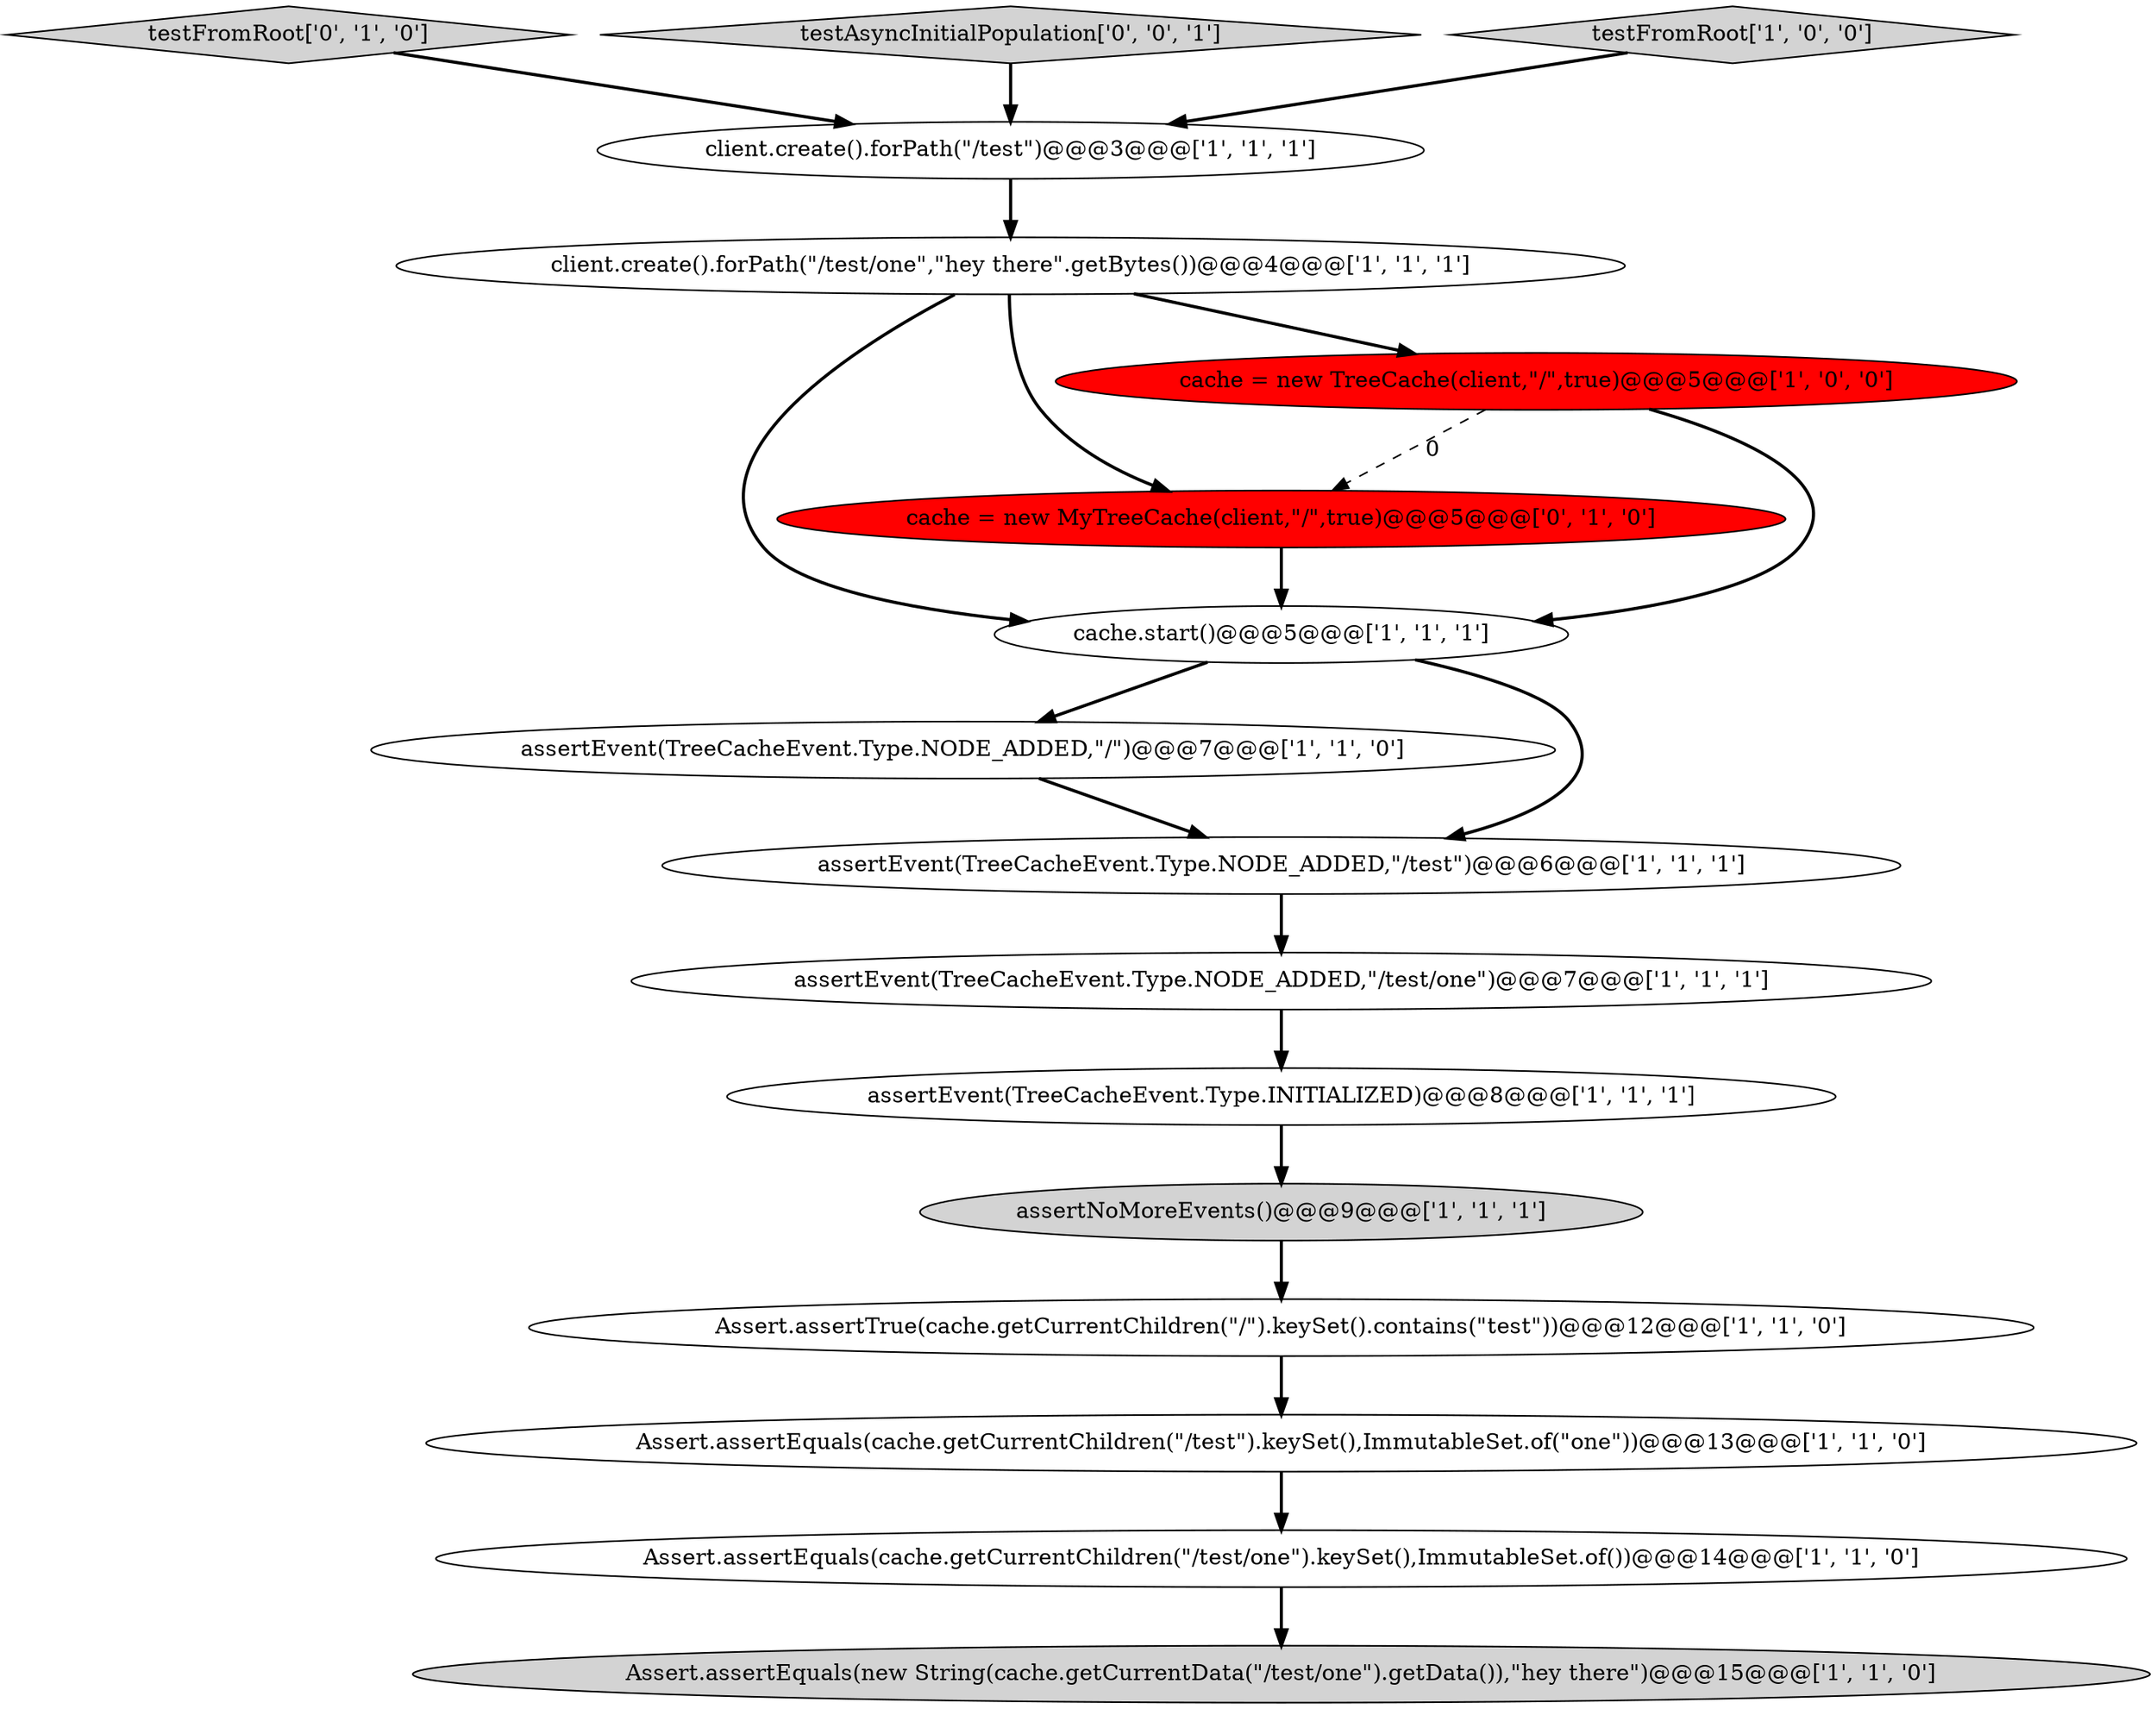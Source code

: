 digraph {
10 [style = filled, label = "assertNoMoreEvents()@@@9@@@['1', '1', '1']", fillcolor = lightgray, shape = ellipse image = "AAA0AAABBB1BBB"];
6 [style = filled, label = "client.create().forPath(\"/test\")@@@3@@@['1', '1', '1']", fillcolor = white, shape = ellipse image = "AAA0AAABBB1BBB"];
4 [style = filled, label = "Assert.assertEquals(new String(cache.getCurrentData(\"/test/one\").getData()),\"hey there\")@@@15@@@['1', '1', '0']", fillcolor = lightgray, shape = ellipse image = "AAA0AAABBB1BBB"];
2 [style = filled, label = "Assert.assertEquals(cache.getCurrentChildren(\"/test\").keySet(),ImmutableSet.of(\"one\"))@@@13@@@['1', '1', '0']", fillcolor = white, shape = ellipse image = "AAA0AAABBB1BBB"];
13 [style = filled, label = "cache.start()@@@5@@@['1', '1', '1']", fillcolor = white, shape = ellipse image = "AAA0AAABBB1BBB"];
15 [style = filled, label = "testFromRoot['0', '1', '0']", fillcolor = lightgray, shape = diamond image = "AAA0AAABBB2BBB"];
9 [style = filled, label = "Assert.assertEquals(cache.getCurrentChildren(\"/test/one\").keySet(),ImmutableSet.of())@@@14@@@['1', '1', '0']", fillcolor = white, shape = ellipse image = "AAA0AAABBB1BBB"];
16 [style = filled, label = "testAsyncInitialPopulation['0', '0', '1']", fillcolor = lightgray, shape = diamond image = "AAA0AAABBB3BBB"];
5 [style = filled, label = "testFromRoot['1', '0', '0']", fillcolor = lightgray, shape = diamond image = "AAA0AAABBB1BBB"];
14 [style = filled, label = "cache = new MyTreeCache(client,\"/\",true)@@@5@@@['0', '1', '0']", fillcolor = red, shape = ellipse image = "AAA1AAABBB2BBB"];
8 [style = filled, label = "Assert.assertTrue(cache.getCurrentChildren(\"/\").keySet().contains(\"test\"))@@@12@@@['1', '1', '0']", fillcolor = white, shape = ellipse image = "AAA0AAABBB1BBB"];
11 [style = filled, label = "assertEvent(TreeCacheEvent.Type.NODE_ADDED,\"/test/one\")@@@7@@@['1', '1', '1']", fillcolor = white, shape = ellipse image = "AAA0AAABBB1BBB"];
3 [style = filled, label = "assertEvent(TreeCacheEvent.Type.INITIALIZED)@@@8@@@['1', '1', '1']", fillcolor = white, shape = ellipse image = "AAA0AAABBB1BBB"];
1 [style = filled, label = "assertEvent(TreeCacheEvent.Type.NODE_ADDED,\"/\")@@@7@@@['1', '1', '0']", fillcolor = white, shape = ellipse image = "AAA0AAABBB1BBB"];
12 [style = filled, label = "client.create().forPath(\"/test/one\",\"hey there\".getBytes())@@@4@@@['1', '1', '1']", fillcolor = white, shape = ellipse image = "AAA0AAABBB1BBB"];
7 [style = filled, label = "assertEvent(TreeCacheEvent.Type.NODE_ADDED,\"/test\")@@@6@@@['1', '1', '1']", fillcolor = white, shape = ellipse image = "AAA0AAABBB1BBB"];
0 [style = filled, label = "cache = new TreeCache(client,\"/\",true)@@@5@@@['1', '0', '0']", fillcolor = red, shape = ellipse image = "AAA1AAABBB1BBB"];
0->14 [style = dashed, label="0"];
3->10 [style = bold, label=""];
12->13 [style = bold, label=""];
15->6 [style = bold, label=""];
7->11 [style = bold, label=""];
14->13 [style = bold, label=""];
2->9 [style = bold, label=""];
5->6 [style = bold, label=""];
0->13 [style = bold, label=""];
10->8 [style = bold, label=""];
8->2 [style = bold, label=""];
11->3 [style = bold, label=""];
12->0 [style = bold, label=""];
1->7 [style = bold, label=""];
13->7 [style = bold, label=""];
13->1 [style = bold, label=""];
16->6 [style = bold, label=""];
9->4 [style = bold, label=""];
12->14 [style = bold, label=""];
6->12 [style = bold, label=""];
}
